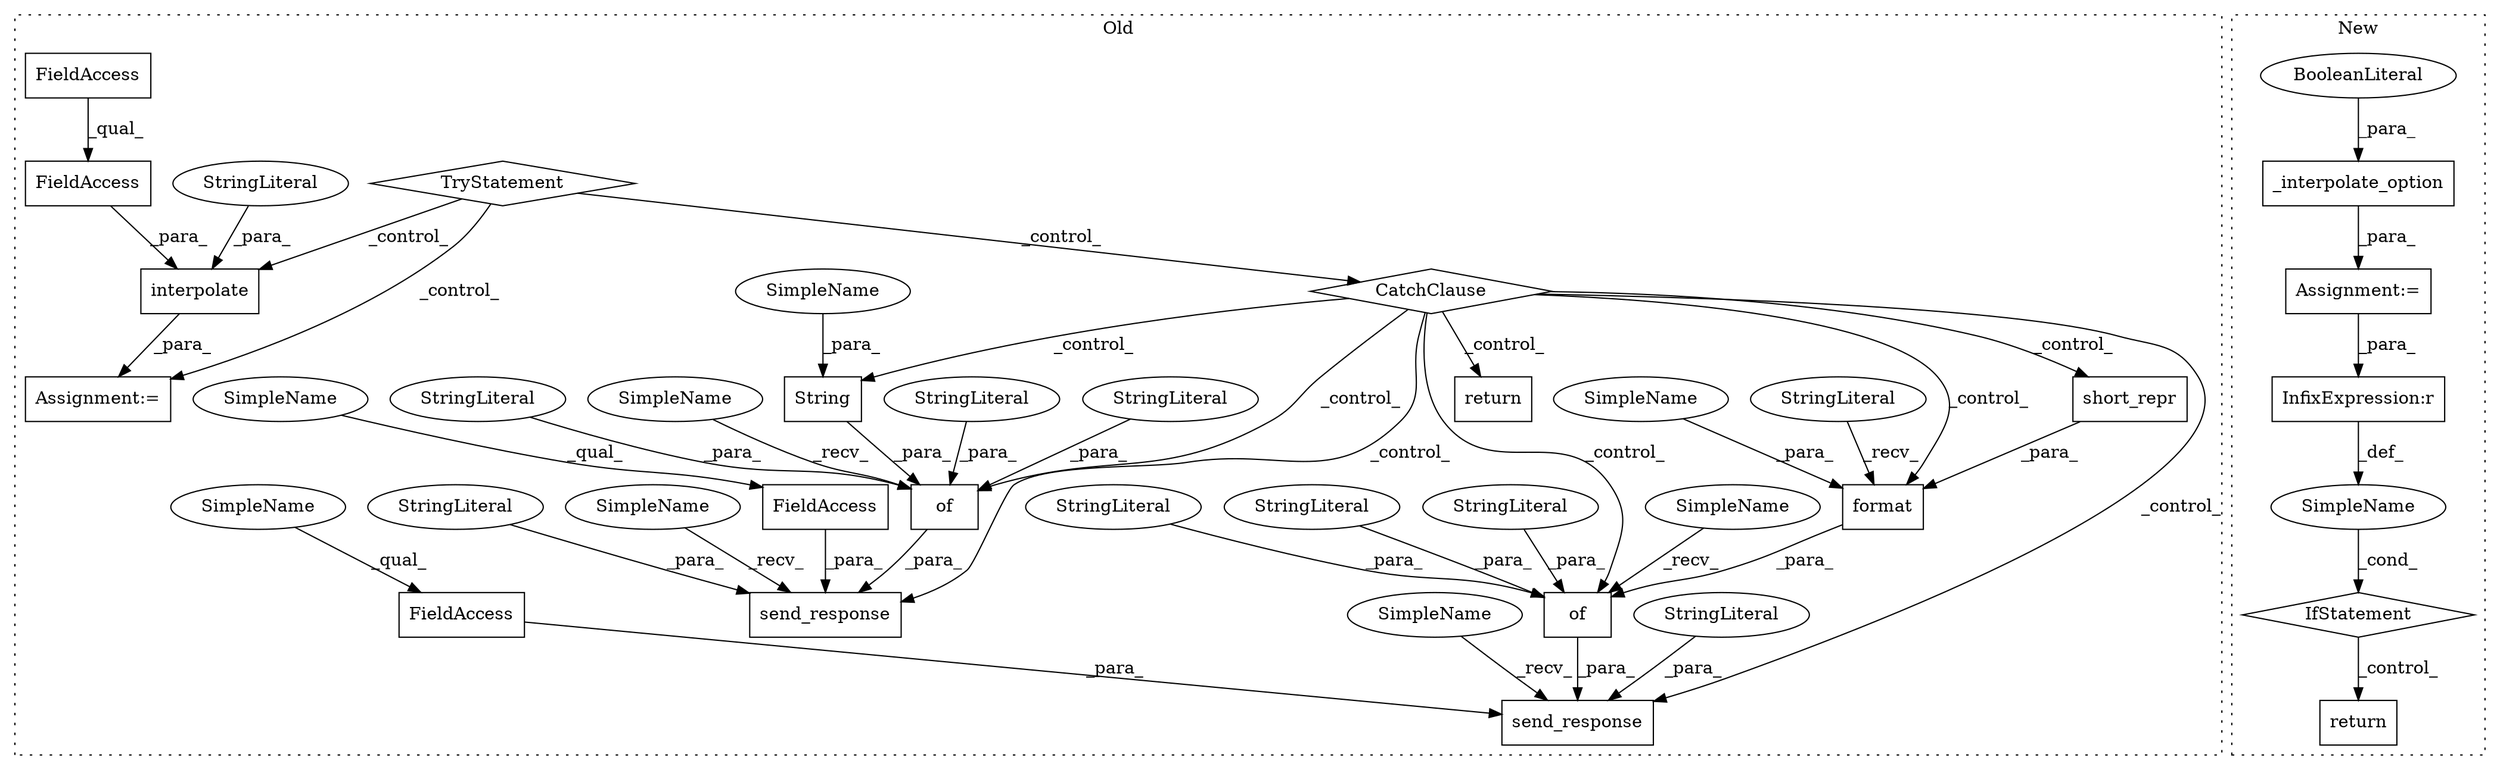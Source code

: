 digraph G {
subgraph cluster0 {
1 [label="format" a="32" s="38261,38285" l="7,1" shape="box"];
5 [label="TryStatement" a="54" s="37768" l="4" shape="diamond"];
6 [label="interpolate" a="32" s="37788,37829" l="12,1" shape="box"];
7 [label="CatchClause" a="12" s="38120,38142" l="11,2" shape="diamond"];
8 [label="StringLiteral" a="45" s="38228" l="32" shape="ellipse"];
9 [label="short_repr" a="32" s="38268,38282" l="11,1" shape="box"];
10 [label="StringLiteral" a="45" s="37804" l="6" shape="ellipse"];
11 [label="FieldAccess" a="22" s="37811" l="18" shape="box"];
12 [label="FieldAccess" a="22" s="37811" l="12" shape="box"];
13 [label="of" a="32" s="38202,38286" l="3,1" shape="box"];
14 [label="StringLiteral" a="45" s="38205" l="6" shape="ellipse"];
15 [label="StringLiteral" a="45" s="38212" l="8" shape="ellipse"];
16 [label="StringLiteral" a="45" s="38221" l="6" shape="ellipse"];
20 [label="send_response" a="32" s="38157,38287" l="14,1" shape="box"];
21 [label="StringLiteral" a="45" s="38189" l="8" shape="ellipse"];
22 [label="FieldAccess" a="22" s="38171" l="17" shape="box"];
23 [label="Assignment:=" a="7" s="37787" l="1" shape="box"];
25 [label="of" a="32" s="38346,38381" l="3,1" shape="box"];
26 [label="String" a="32" s="38372,38380" l="7,1" shape="box"];
27 [label="StringLiteral" a="45" s="38365" l="6" shape="ellipse"];
28 [label="StringLiteral" a="45" s="38349" l="6" shape="ellipse"];
29 [label="StringLiteral" a="45" s="38356" l="8" shape="ellipse"];
30 [label="FieldAccess" a="22" s="38315" l="17" shape="box"];
31 [label="send_response" a="32" s="38301,38382" l="14,1" shape="box"];
32 [label="StringLiteral" a="45" s="38333" l="8" shape="ellipse"];
33 [label="return" a="41" s="38391" l="7" shape="box"];
34 [label="SimpleName" a="42" s="38284" l="1" shape="ellipse"];
35 [label="SimpleName" a="42" s="38379" l="1" shape="ellipse"];
36 [label="SimpleName" a="42" s="38315" l="4" shape="ellipse"];
37 [label="SimpleName" a="42" s="38171" l="4" shape="ellipse"];
38 [label="SimpleName" a="42" s="38152" l="4" shape="ellipse"];
39 [label="SimpleName" a="42" s="38296" l="4" shape="ellipse"];
40 [label="SimpleName" a="42" s="38198" l="3" shape="ellipse"];
41 [label="SimpleName" a="42" s="38342" l="3" shape="ellipse"];
label = "Old";
style="dotted";
}
subgraph cluster1 {
2 [label="_interpolate_option" a="32" s="37538,37567" l="20,1" shape="box"];
3 [label="BooleanLiteral" a="9" s="37562" l="5" shape="ellipse"];
4 [label="InfixExpression:r" a="27" s="37581" l="4" shape="box"];
17 [label="IfStatement" a="25" s="37574,37589" l="4,2" shape="diamond"];
18 [label="SimpleName" a="42" s="" l="" shape="ellipse"];
19 [label="return" a="41" s="37599" l="7" shape="box"];
24 [label="Assignment:=" a="7" s="37532" l="1" shape="box"];
label = "New";
style="dotted";
}
1 -> 13 [label="_para_"];
2 -> 24 [label="_para_"];
3 -> 2 [label="_para_"];
4 -> 18 [label="_def_"];
5 -> 23 [label="_control_"];
5 -> 7 [label="_control_"];
5 -> 6 [label="_control_"];
6 -> 23 [label="_para_"];
7 -> 33 [label="_control_"];
7 -> 31 [label="_control_"];
7 -> 25 [label="_control_"];
7 -> 9 [label="_control_"];
7 -> 13 [label="_control_"];
7 -> 1 [label="_control_"];
7 -> 20 [label="_control_"];
7 -> 26 [label="_control_"];
8 -> 1 [label="_recv_"];
9 -> 1 [label="_para_"];
10 -> 6 [label="_para_"];
11 -> 6 [label="_para_"];
12 -> 11 [label="_qual_"];
13 -> 20 [label="_para_"];
14 -> 13 [label="_para_"];
15 -> 13 [label="_para_"];
16 -> 13 [label="_para_"];
17 -> 19 [label="_control_"];
18 -> 17 [label="_cond_"];
21 -> 20 [label="_para_"];
22 -> 20 [label="_para_"];
24 -> 4 [label="_para_"];
25 -> 31 [label="_para_"];
26 -> 25 [label="_para_"];
27 -> 25 [label="_para_"];
28 -> 25 [label="_para_"];
29 -> 25 [label="_para_"];
30 -> 31 [label="_para_"];
32 -> 31 [label="_para_"];
34 -> 1 [label="_para_"];
35 -> 26 [label="_para_"];
36 -> 30 [label="_qual_"];
37 -> 22 [label="_qual_"];
38 -> 20 [label="_recv_"];
39 -> 31 [label="_recv_"];
40 -> 13 [label="_recv_"];
41 -> 25 [label="_recv_"];
}
